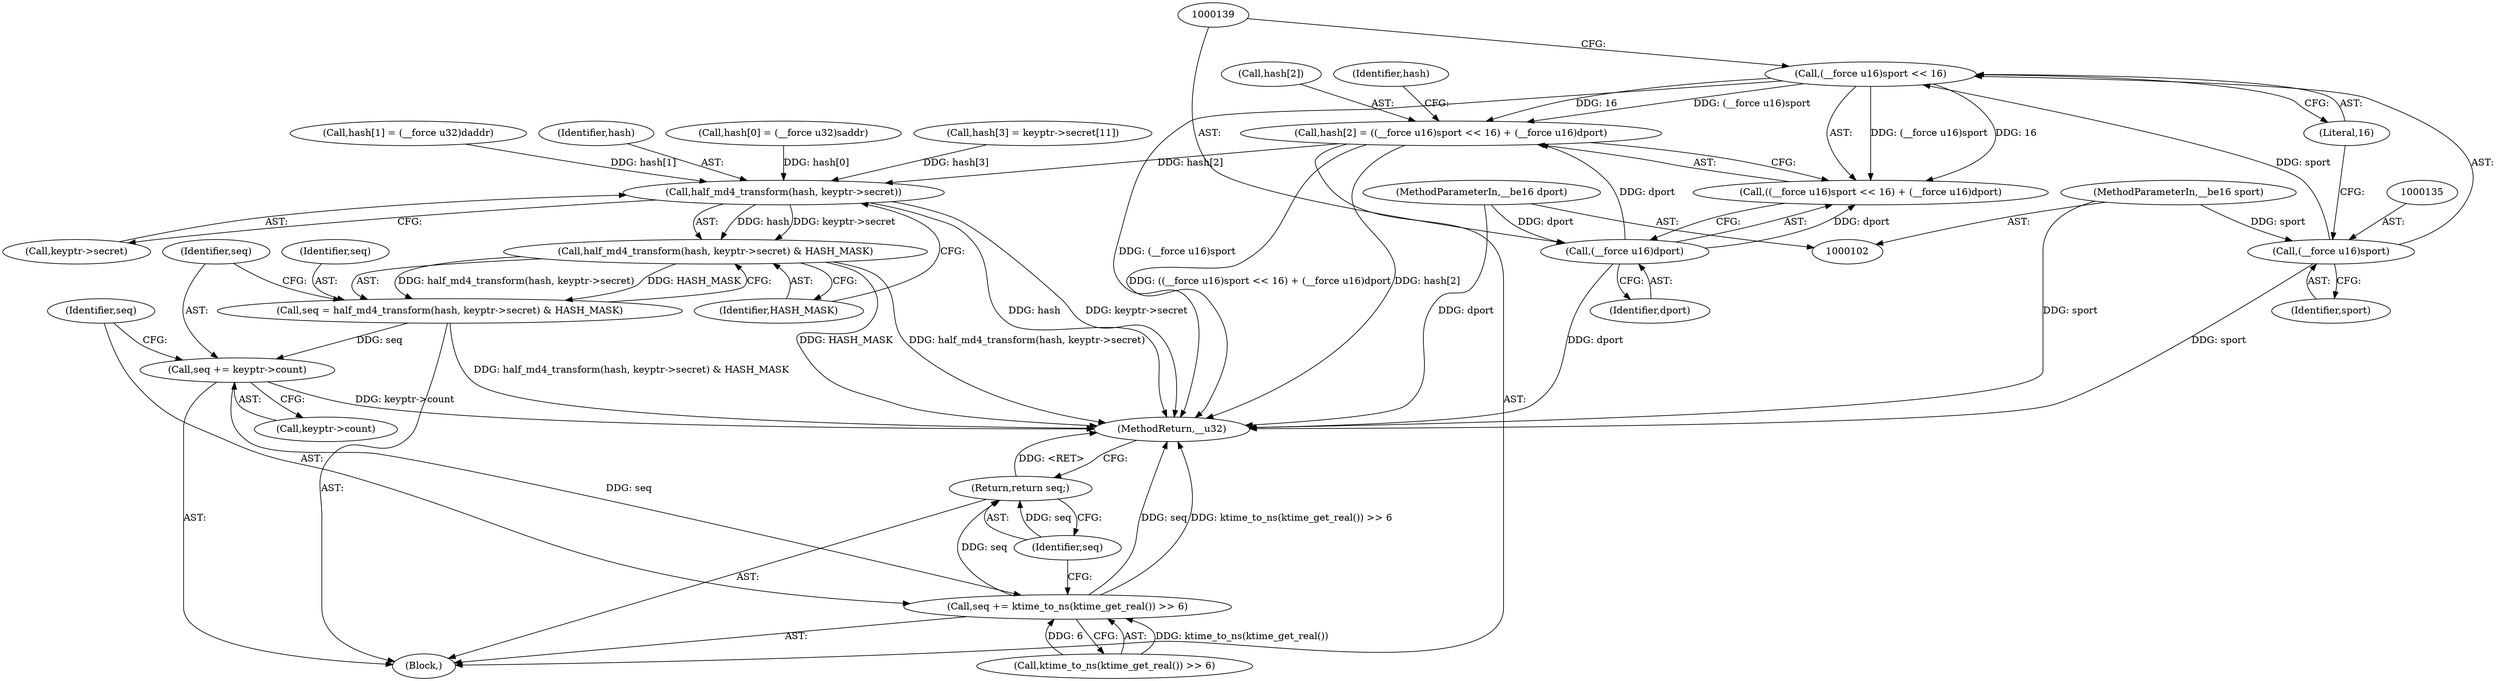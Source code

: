 digraph "1_linux_6e5714eaf77d79ae1c8b47e3e040ff5411b717ec_7@array" {
"1000128" [label="(Call,hash[2] = ((__force u16)sport << 16) + (__force u16)dport)"];
"1000133" [label="(Call,(__force u16)sport << 16)"];
"1000134" [label="(Call,(__force u16)sport)"];
"1000105" [label="(MethodParameterIn,__be16 sport)"];
"1000138" [label="(Call,(__force u16)dport)"];
"1000106" [label="(MethodParameterIn,__be16 dport)"];
"1000153" [label="(Call,half_md4_transform(hash, keyptr->secret))"];
"1000152" [label="(Call,half_md4_transform(hash, keyptr->secret) & HASH_MASK)"];
"1000150" [label="(Call,seq = half_md4_transform(hash, keyptr->secret) & HASH_MASK)"];
"1000159" [label="(Call,seq += keyptr->count)"];
"1000164" [label="(Call,seq += ktime_to_ns(ktime_get_real()) >> 6)"];
"1000170" [label="(Return,return seq;)"];
"1000133" [label="(Call,(__force u16)sport << 16)"];
"1000143" [label="(Identifier,hash)"];
"1000161" [label="(Call,keyptr->count)"];
"1000114" [label="(Call,hash[0] = (__force u32)saddr)"];
"1000128" [label="(Call,hash[2] = ((__force u16)sport << 16) + (__force u16)dport)"];
"1000137" [label="(Literal,16)"];
"1000150" [label="(Call,seq = half_md4_transform(hash, keyptr->secret) & HASH_MASK)"];
"1000141" [label="(Call,hash[3] = keyptr->secret[11])"];
"1000134" [label="(Call,(__force u16)sport)"];
"1000152" [label="(Call,half_md4_transform(hash, keyptr->secret) & HASH_MASK)"];
"1000155" [label="(Call,keyptr->secret)"];
"1000166" [label="(Call,ktime_to_ns(ktime_get_real()) >> 6)"];
"1000164" [label="(Call,seq += ktime_to_ns(ktime_get_real()) >> 6)"];
"1000159" [label="(Call,seq += keyptr->count)"];
"1000140" [label="(Identifier,dport)"];
"1000105" [label="(MethodParameterIn,__be16 sport)"];
"1000129" [label="(Call,hash[2])"];
"1000171" [label="(Identifier,seq)"];
"1000138" [label="(Call,(__force u16)dport)"];
"1000107" [label="(Block,)"];
"1000170" [label="(Return,return seq;)"];
"1000106" [label="(MethodParameterIn,__be16 dport)"];
"1000121" [label="(Call,hash[1] = (__force u32)daddr)"];
"1000158" [label="(Identifier,HASH_MASK)"];
"1000153" [label="(Call,half_md4_transform(hash, keyptr->secret))"];
"1000132" [label="(Call,((__force u16)sport << 16) + (__force u16)dport)"];
"1000154" [label="(Identifier,hash)"];
"1000172" [label="(MethodReturn,__u32)"];
"1000160" [label="(Identifier,seq)"];
"1000151" [label="(Identifier,seq)"];
"1000165" [label="(Identifier,seq)"];
"1000136" [label="(Identifier,sport)"];
"1000128" -> "1000107"  [label="AST: "];
"1000128" -> "1000132"  [label="CFG: "];
"1000129" -> "1000128"  [label="AST: "];
"1000132" -> "1000128"  [label="AST: "];
"1000143" -> "1000128"  [label="CFG: "];
"1000128" -> "1000172"  [label="DDG: ((__force u16)sport << 16) + (__force u16)dport"];
"1000128" -> "1000172"  [label="DDG: hash[2]"];
"1000133" -> "1000128"  [label="DDG: (__force u16)sport"];
"1000133" -> "1000128"  [label="DDG: 16"];
"1000138" -> "1000128"  [label="DDG: dport"];
"1000128" -> "1000153"  [label="DDG: hash[2]"];
"1000133" -> "1000132"  [label="AST: "];
"1000133" -> "1000137"  [label="CFG: "];
"1000134" -> "1000133"  [label="AST: "];
"1000137" -> "1000133"  [label="AST: "];
"1000139" -> "1000133"  [label="CFG: "];
"1000133" -> "1000172"  [label="DDG: (__force u16)sport"];
"1000133" -> "1000132"  [label="DDG: (__force u16)sport"];
"1000133" -> "1000132"  [label="DDG: 16"];
"1000134" -> "1000133"  [label="DDG: sport"];
"1000134" -> "1000136"  [label="CFG: "];
"1000135" -> "1000134"  [label="AST: "];
"1000136" -> "1000134"  [label="AST: "];
"1000137" -> "1000134"  [label="CFG: "];
"1000134" -> "1000172"  [label="DDG: sport"];
"1000105" -> "1000134"  [label="DDG: sport"];
"1000105" -> "1000102"  [label="AST: "];
"1000105" -> "1000172"  [label="DDG: sport"];
"1000138" -> "1000132"  [label="AST: "];
"1000138" -> "1000140"  [label="CFG: "];
"1000139" -> "1000138"  [label="AST: "];
"1000140" -> "1000138"  [label="AST: "];
"1000132" -> "1000138"  [label="CFG: "];
"1000138" -> "1000172"  [label="DDG: dport"];
"1000138" -> "1000132"  [label="DDG: dport"];
"1000106" -> "1000138"  [label="DDG: dport"];
"1000106" -> "1000102"  [label="AST: "];
"1000106" -> "1000172"  [label="DDG: dport"];
"1000153" -> "1000152"  [label="AST: "];
"1000153" -> "1000155"  [label="CFG: "];
"1000154" -> "1000153"  [label="AST: "];
"1000155" -> "1000153"  [label="AST: "];
"1000158" -> "1000153"  [label="CFG: "];
"1000153" -> "1000172"  [label="DDG: hash"];
"1000153" -> "1000172"  [label="DDG: keyptr->secret"];
"1000153" -> "1000152"  [label="DDG: hash"];
"1000153" -> "1000152"  [label="DDG: keyptr->secret"];
"1000141" -> "1000153"  [label="DDG: hash[3]"];
"1000114" -> "1000153"  [label="DDG: hash[0]"];
"1000121" -> "1000153"  [label="DDG: hash[1]"];
"1000152" -> "1000150"  [label="AST: "];
"1000152" -> "1000158"  [label="CFG: "];
"1000158" -> "1000152"  [label="AST: "];
"1000150" -> "1000152"  [label="CFG: "];
"1000152" -> "1000172"  [label="DDG: HASH_MASK"];
"1000152" -> "1000172"  [label="DDG: half_md4_transform(hash, keyptr->secret)"];
"1000152" -> "1000150"  [label="DDG: half_md4_transform(hash, keyptr->secret)"];
"1000152" -> "1000150"  [label="DDG: HASH_MASK"];
"1000150" -> "1000107"  [label="AST: "];
"1000151" -> "1000150"  [label="AST: "];
"1000160" -> "1000150"  [label="CFG: "];
"1000150" -> "1000172"  [label="DDG: half_md4_transform(hash, keyptr->secret) & HASH_MASK"];
"1000150" -> "1000159"  [label="DDG: seq"];
"1000159" -> "1000107"  [label="AST: "];
"1000159" -> "1000161"  [label="CFG: "];
"1000160" -> "1000159"  [label="AST: "];
"1000161" -> "1000159"  [label="AST: "];
"1000165" -> "1000159"  [label="CFG: "];
"1000159" -> "1000172"  [label="DDG: keyptr->count"];
"1000159" -> "1000164"  [label="DDG: seq"];
"1000164" -> "1000107"  [label="AST: "];
"1000164" -> "1000166"  [label="CFG: "];
"1000165" -> "1000164"  [label="AST: "];
"1000166" -> "1000164"  [label="AST: "];
"1000171" -> "1000164"  [label="CFG: "];
"1000164" -> "1000172"  [label="DDG: seq"];
"1000164" -> "1000172"  [label="DDG: ktime_to_ns(ktime_get_real()) >> 6"];
"1000166" -> "1000164"  [label="DDG: ktime_to_ns(ktime_get_real())"];
"1000166" -> "1000164"  [label="DDG: 6"];
"1000164" -> "1000170"  [label="DDG: seq"];
"1000170" -> "1000107"  [label="AST: "];
"1000170" -> "1000171"  [label="CFG: "];
"1000171" -> "1000170"  [label="AST: "];
"1000172" -> "1000170"  [label="CFG: "];
"1000170" -> "1000172"  [label="DDG: <RET>"];
"1000171" -> "1000170"  [label="DDG: seq"];
}
